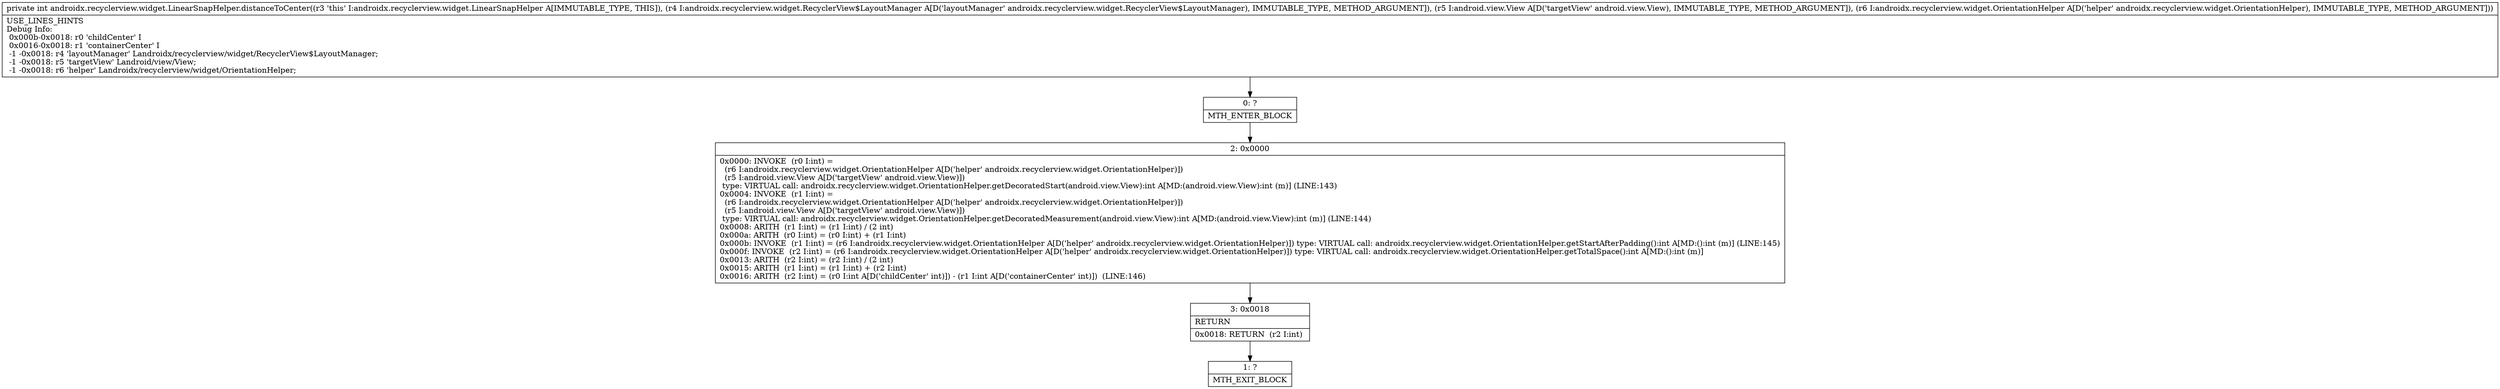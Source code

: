digraph "CFG forandroidx.recyclerview.widget.LinearSnapHelper.distanceToCenter(Landroidx\/recyclerview\/widget\/RecyclerView$LayoutManager;Landroid\/view\/View;Landroidx\/recyclerview\/widget\/OrientationHelper;)I" {
Node_0 [shape=record,label="{0\:\ ?|MTH_ENTER_BLOCK\l}"];
Node_2 [shape=record,label="{2\:\ 0x0000|0x0000: INVOKE  (r0 I:int) = \l  (r6 I:androidx.recyclerview.widget.OrientationHelper A[D('helper' androidx.recyclerview.widget.OrientationHelper)])\l  (r5 I:android.view.View A[D('targetView' android.view.View)])\l type: VIRTUAL call: androidx.recyclerview.widget.OrientationHelper.getDecoratedStart(android.view.View):int A[MD:(android.view.View):int (m)] (LINE:143)\l0x0004: INVOKE  (r1 I:int) = \l  (r6 I:androidx.recyclerview.widget.OrientationHelper A[D('helper' androidx.recyclerview.widget.OrientationHelper)])\l  (r5 I:android.view.View A[D('targetView' android.view.View)])\l type: VIRTUAL call: androidx.recyclerview.widget.OrientationHelper.getDecoratedMeasurement(android.view.View):int A[MD:(android.view.View):int (m)] (LINE:144)\l0x0008: ARITH  (r1 I:int) = (r1 I:int) \/ (2 int) \l0x000a: ARITH  (r0 I:int) = (r0 I:int) + (r1 I:int) \l0x000b: INVOKE  (r1 I:int) = (r6 I:androidx.recyclerview.widget.OrientationHelper A[D('helper' androidx.recyclerview.widget.OrientationHelper)]) type: VIRTUAL call: androidx.recyclerview.widget.OrientationHelper.getStartAfterPadding():int A[MD:():int (m)] (LINE:145)\l0x000f: INVOKE  (r2 I:int) = (r6 I:androidx.recyclerview.widget.OrientationHelper A[D('helper' androidx.recyclerview.widget.OrientationHelper)]) type: VIRTUAL call: androidx.recyclerview.widget.OrientationHelper.getTotalSpace():int A[MD:():int (m)]\l0x0013: ARITH  (r2 I:int) = (r2 I:int) \/ (2 int) \l0x0015: ARITH  (r1 I:int) = (r1 I:int) + (r2 I:int) \l0x0016: ARITH  (r2 I:int) = (r0 I:int A[D('childCenter' int)]) \- (r1 I:int A[D('containerCenter' int)])  (LINE:146)\l}"];
Node_3 [shape=record,label="{3\:\ 0x0018|RETURN\l|0x0018: RETURN  (r2 I:int) \l}"];
Node_1 [shape=record,label="{1\:\ ?|MTH_EXIT_BLOCK\l}"];
MethodNode[shape=record,label="{private int androidx.recyclerview.widget.LinearSnapHelper.distanceToCenter((r3 'this' I:androidx.recyclerview.widget.LinearSnapHelper A[IMMUTABLE_TYPE, THIS]), (r4 I:androidx.recyclerview.widget.RecyclerView$LayoutManager A[D('layoutManager' androidx.recyclerview.widget.RecyclerView$LayoutManager), IMMUTABLE_TYPE, METHOD_ARGUMENT]), (r5 I:android.view.View A[D('targetView' android.view.View), IMMUTABLE_TYPE, METHOD_ARGUMENT]), (r6 I:androidx.recyclerview.widget.OrientationHelper A[D('helper' androidx.recyclerview.widget.OrientationHelper), IMMUTABLE_TYPE, METHOD_ARGUMENT]))  | USE_LINES_HINTS\lDebug Info:\l  0x000b\-0x0018: r0 'childCenter' I\l  0x0016\-0x0018: r1 'containerCenter' I\l  \-1 \-0x0018: r4 'layoutManager' Landroidx\/recyclerview\/widget\/RecyclerView$LayoutManager;\l  \-1 \-0x0018: r5 'targetView' Landroid\/view\/View;\l  \-1 \-0x0018: r6 'helper' Landroidx\/recyclerview\/widget\/OrientationHelper;\l}"];
MethodNode -> Node_0;Node_0 -> Node_2;
Node_2 -> Node_3;
Node_3 -> Node_1;
}

